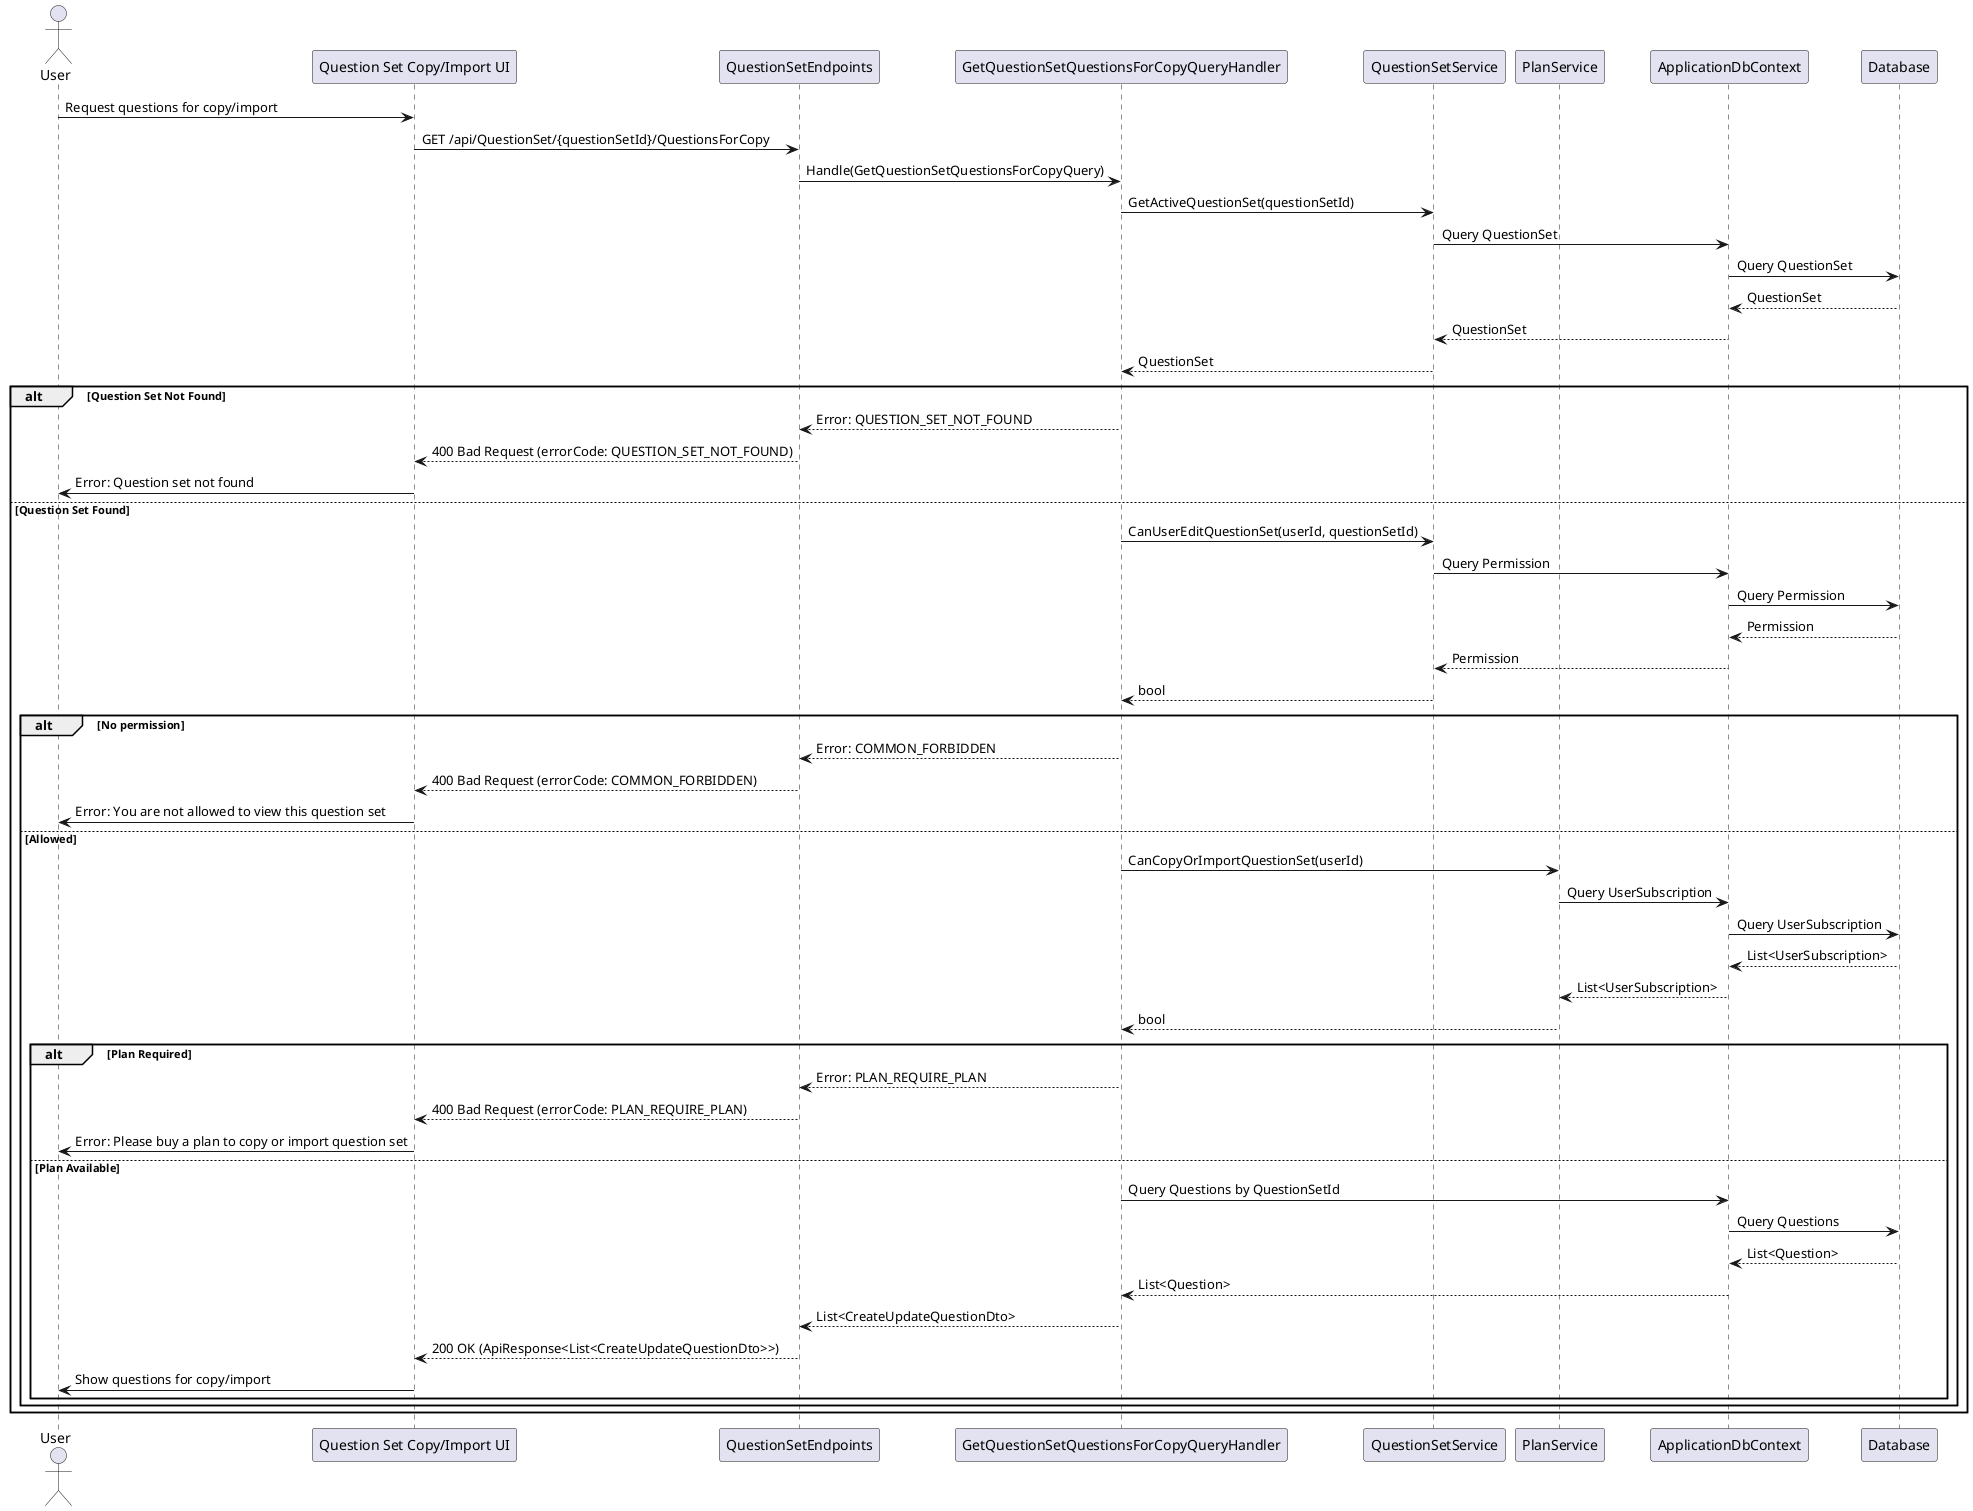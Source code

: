 @startuml
actor User
participant "Question Set Copy/Import UI" as UI
participant QuestionSetEndpoints
participant GetQuestionSetQuestionsForCopyQueryHandler as Handler
participant QuestionSetService
participant PlanService
participant ApplicationDbContext
participant Database

User -> UI : Request questions for copy/import
UI -> QuestionSetEndpoints : GET /api/QuestionSet/{questionSetId}/QuestionsForCopy
QuestionSetEndpoints -> Handler : Handle(GetQuestionSetQuestionsForCopyQuery)
Handler -> QuestionSetService : GetActiveQuestionSet(questionSetId)
QuestionSetService -> ApplicationDbContext : Query QuestionSet
ApplicationDbContext -> Database : Query QuestionSet
Database --> ApplicationDbContext : QuestionSet
ApplicationDbContext --> QuestionSetService : QuestionSet
QuestionSetService --> Handler : QuestionSet
alt Question Set Not Found
    Handler --> QuestionSetEndpoints : Error: QUESTION_SET_NOT_FOUND
    QuestionSetEndpoints --> UI : 400 Bad Request (errorCode: QUESTION_SET_NOT_FOUND)
    UI -> User : Error: Question set not found
else Question Set Found
    Handler -> QuestionSetService : CanUserEditQuestionSet(userId, questionSetId)
    QuestionSetService -> ApplicationDbContext : Query Permission
    ApplicationDbContext -> Database : Query Permission
    Database --> ApplicationDbContext : Permission
    ApplicationDbContext --> QuestionSetService : Permission
    QuestionSetService --> Handler : bool
    alt No permission
        Handler --> QuestionSetEndpoints : Error: COMMON_FORBIDDEN
        QuestionSetEndpoints --> UI : 400 Bad Request (errorCode: COMMON_FORBIDDEN)
        UI -> User : Error: You are not allowed to view this question set
    else Allowed
        Handler -> PlanService : CanCopyOrImportQuestionSet(userId)
        PlanService -> ApplicationDbContext : Query UserSubscription
        ApplicationDbContext -> Database : Query UserSubscription
        Database --> ApplicationDbContext : List<UserSubscription>
        ApplicationDbContext --> PlanService : List<UserSubscription>
        PlanService --> Handler : bool
        alt Plan Required
            Handler --> QuestionSetEndpoints : Error: PLAN_REQUIRE_PLAN
            QuestionSetEndpoints --> UI : 400 Bad Request (errorCode: PLAN_REQUIRE_PLAN)
            UI -> User : Error: Please buy a plan to copy or import question set
        else Plan Available
            Handler -> ApplicationDbContext : Query Questions by QuestionSetId
            ApplicationDbContext -> Database : Query Questions
            Database --> ApplicationDbContext : List<Question>
            ApplicationDbContext --> Handler : List<Question>
            Handler --> QuestionSetEndpoints : List<CreateUpdateQuestionDto>
            QuestionSetEndpoints --> UI : 200 OK (ApiResponse<List<CreateUpdateQuestionDto>>)
            UI -> User : Show questions for copy/import
        end
    end
end
@enduml